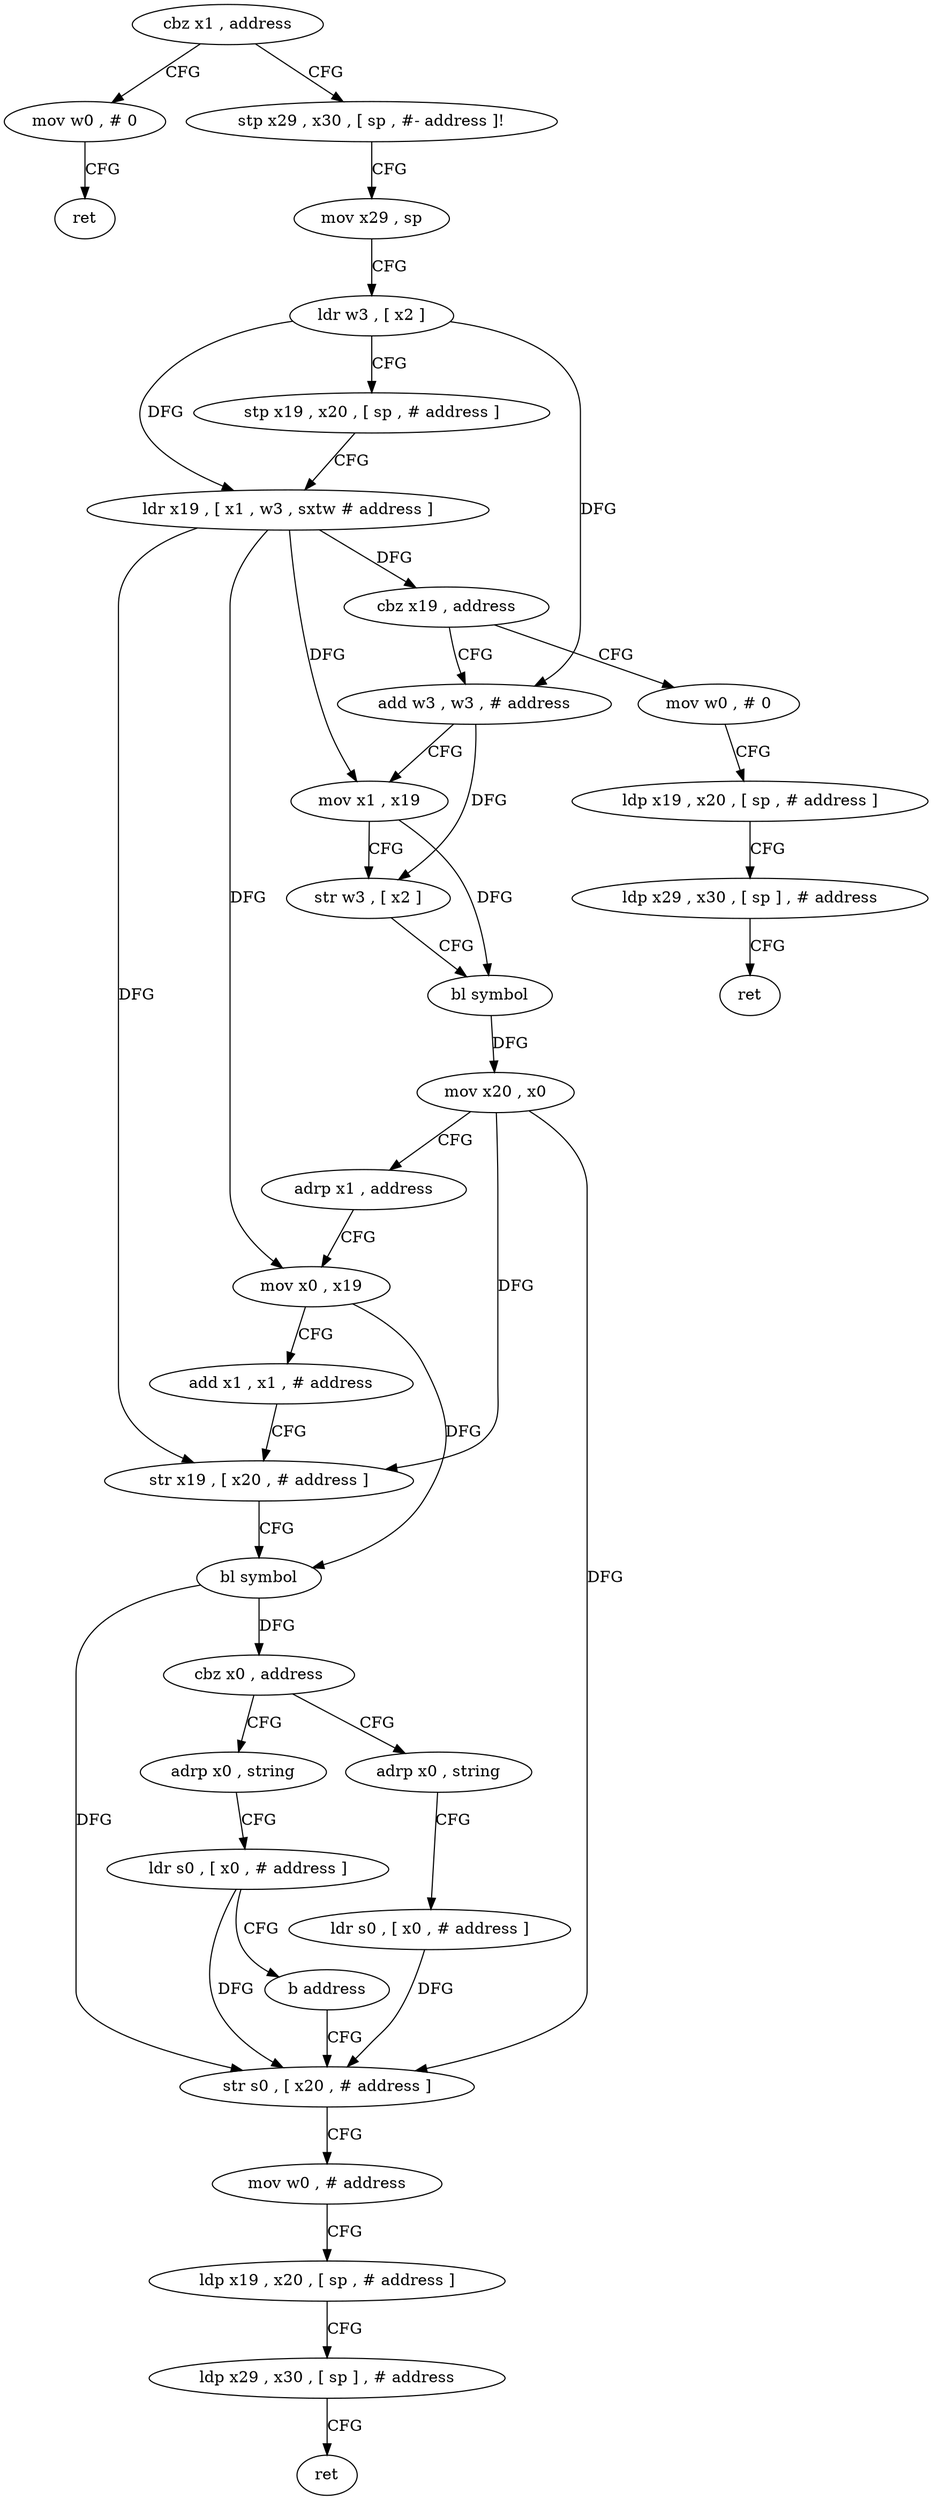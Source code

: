 digraph "func" {
"4268408" [label = "cbz x1 , address" ]
"4268528" [label = "mov w0 , # 0" ]
"4268412" [label = "stp x29 , x30 , [ sp , #- address ]!" ]
"4268532" [label = "ret" ]
"4268416" [label = "mov x29 , sp" ]
"4268420" [label = "ldr w3 , [ x2 ]" ]
"4268424" [label = "stp x19 , x20 , [ sp , # address ]" ]
"4268428" [label = "ldr x19 , [ x1 , w3 , sxtw # address ]" ]
"4268432" [label = "cbz x19 , address" ]
"4268536" [label = "mov w0 , # 0" ]
"4268436" [label = "add w3 , w3 , # address" ]
"4268540" [label = "ldp x19 , x20 , [ sp , # address ]" ]
"4268544" [label = "ldp x29 , x30 , [ sp ] , # address" ]
"4268548" [label = "ret" ]
"4268440" [label = "mov x1 , x19" ]
"4268444" [label = "str w3 , [ x2 ]" ]
"4268448" [label = "bl symbol" ]
"4268452" [label = "mov x20 , x0" ]
"4268456" [label = "adrp x1 , address" ]
"4268460" [label = "mov x0 , x19" ]
"4268464" [label = "add x1 , x1 , # address" ]
"4268468" [label = "str x19 , [ x20 , # address ]" ]
"4268472" [label = "bl symbol" ]
"4268476" [label = "cbz x0 , address" ]
"4268512" [label = "adrp x0 , string" ]
"4268480" [label = "adrp x0 , string" ]
"4268516" [label = "ldr s0 , [ x0 , # address ]" ]
"4268520" [label = "b address" ]
"4268488" [label = "str s0 , [ x20 , # address ]" ]
"4268484" [label = "ldr s0 , [ x0 , # address ]" ]
"4268492" [label = "mov w0 , # address" ]
"4268496" [label = "ldp x19 , x20 , [ sp , # address ]" ]
"4268500" [label = "ldp x29 , x30 , [ sp ] , # address" ]
"4268504" [label = "ret" ]
"4268408" -> "4268528" [ label = "CFG" ]
"4268408" -> "4268412" [ label = "CFG" ]
"4268528" -> "4268532" [ label = "CFG" ]
"4268412" -> "4268416" [ label = "CFG" ]
"4268416" -> "4268420" [ label = "CFG" ]
"4268420" -> "4268424" [ label = "CFG" ]
"4268420" -> "4268428" [ label = "DFG" ]
"4268420" -> "4268436" [ label = "DFG" ]
"4268424" -> "4268428" [ label = "CFG" ]
"4268428" -> "4268432" [ label = "DFG" ]
"4268428" -> "4268440" [ label = "DFG" ]
"4268428" -> "4268460" [ label = "DFG" ]
"4268428" -> "4268468" [ label = "DFG" ]
"4268432" -> "4268536" [ label = "CFG" ]
"4268432" -> "4268436" [ label = "CFG" ]
"4268536" -> "4268540" [ label = "CFG" ]
"4268436" -> "4268440" [ label = "CFG" ]
"4268436" -> "4268444" [ label = "DFG" ]
"4268540" -> "4268544" [ label = "CFG" ]
"4268544" -> "4268548" [ label = "CFG" ]
"4268440" -> "4268444" [ label = "CFG" ]
"4268440" -> "4268448" [ label = "DFG" ]
"4268444" -> "4268448" [ label = "CFG" ]
"4268448" -> "4268452" [ label = "DFG" ]
"4268452" -> "4268456" [ label = "CFG" ]
"4268452" -> "4268468" [ label = "DFG" ]
"4268452" -> "4268488" [ label = "DFG" ]
"4268456" -> "4268460" [ label = "CFG" ]
"4268460" -> "4268464" [ label = "CFG" ]
"4268460" -> "4268472" [ label = "DFG" ]
"4268464" -> "4268468" [ label = "CFG" ]
"4268468" -> "4268472" [ label = "CFG" ]
"4268472" -> "4268476" [ label = "DFG" ]
"4268472" -> "4268488" [ label = "DFG" ]
"4268476" -> "4268512" [ label = "CFG" ]
"4268476" -> "4268480" [ label = "CFG" ]
"4268512" -> "4268516" [ label = "CFG" ]
"4268480" -> "4268484" [ label = "CFG" ]
"4268516" -> "4268520" [ label = "CFG" ]
"4268516" -> "4268488" [ label = "DFG" ]
"4268520" -> "4268488" [ label = "CFG" ]
"4268488" -> "4268492" [ label = "CFG" ]
"4268484" -> "4268488" [ label = "DFG" ]
"4268492" -> "4268496" [ label = "CFG" ]
"4268496" -> "4268500" [ label = "CFG" ]
"4268500" -> "4268504" [ label = "CFG" ]
}
